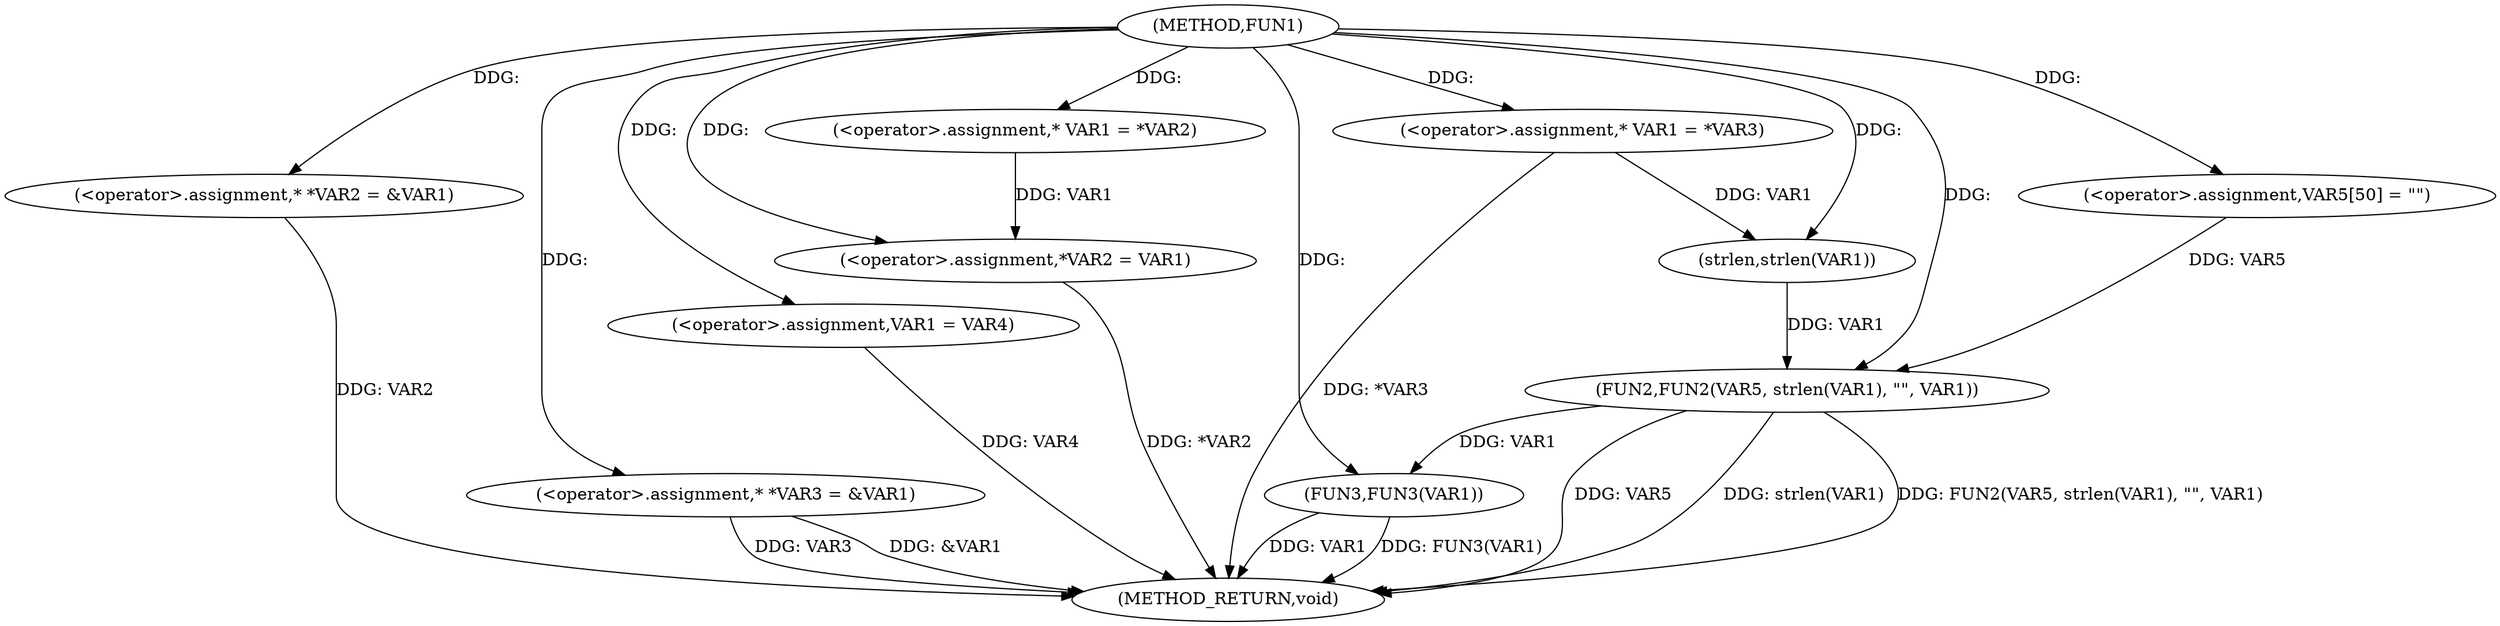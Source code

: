 digraph FUN1 {  
"1000100" [label = "(METHOD,FUN1)" ]
"1000146" [label = "(METHOD_RETURN,void)" ]
"1000104" [label = "(<operator>.assignment,* *VAR2 = &VAR1)" ]
"1000109" [label = "(<operator>.assignment,* *VAR3 = &VAR1)" ]
"1000114" [label = "(<operator>.assignment,VAR1 = VAR4)" ]
"1000119" [label = "(<operator>.assignment,* VAR1 = *VAR2)" ]
"1000123" [label = "(<operator>.assignment,*VAR2 = VAR1)" ]
"1000129" [label = "(<operator>.assignment,* VAR1 = *VAR3)" ]
"1000135" [label = "(<operator>.assignment,VAR5[50] = \"\")" ]
"1000138" [label = "(FUN2,FUN2(VAR5, strlen(VAR1), \"\", VAR1))" ]
"1000140" [label = "(strlen,strlen(VAR1))" ]
"1000144" [label = "(FUN3,FUN3(VAR1))" ]
  "1000104" -> "1000146"  [ label = "DDG: VAR2"] 
  "1000138" -> "1000146"  [ label = "DDG: strlen(VAR1)"] 
  "1000144" -> "1000146"  [ label = "DDG: VAR1"] 
  "1000138" -> "1000146"  [ label = "DDG: FUN2(VAR5, strlen(VAR1), \"\", VAR1)"] 
  "1000138" -> "1000146"  [ label = "DDG: VAR5"] 
  "1000144" -> "1000146"  [ label = "DDG: FUN3(VAR1)"] 
  "1000109" -> "1000146"  [ label = "DDG: VAR3"] 
  "1000109" -> "1000146"  [ label = "DDG: &VAR1"] 
  "1000114" -> "1000146"  [ label = "DDG: VAR4"] 
  "1000129" -> "1000146"  [ label = "DDG: *VAR3"] 
  "1000123" -> "1000146"  [ label = "DDG: *VAR2"] 
  "1000100" -> "1000104"  [ label = "DDG: "] 
  "1000100" -> "1000109"  [ label = "DDG: "] 
  "1000100" -> "1000114"  [ label = "DDG: "] 
  "1000100" -> "1000119"  [ label = "DDG: "] 
  "1000119" -> "1000123"  [ label = "DDG: VAR1"] 
  "1000100" -> "1000123"  [ label = "DDG: "] 
  "1000100" -> "1000129"  [ label = "DDG: "] 
  "1000100" -> "1000135"  [ label = "DDG: "] 
  "1000135" -> "1000138"  [ label = "DDG: VAR5"] 
  "1000100" -> "1000138"  [ label = "DDG: "] 
  "1000140" -> "1000138"  [ label = "DDG: VAR1"] 
  "1000129" -> "1000140"  [ label = "DDG: VAR1"] 
  "1000100" -> "1000140"  [ label = "DDG: "] 
  "1000138" -> "1000144"  [ label = "DDG: VAR1"] 
  "1000100" -> "1000144"  [ label = "DDG: "] 
}
